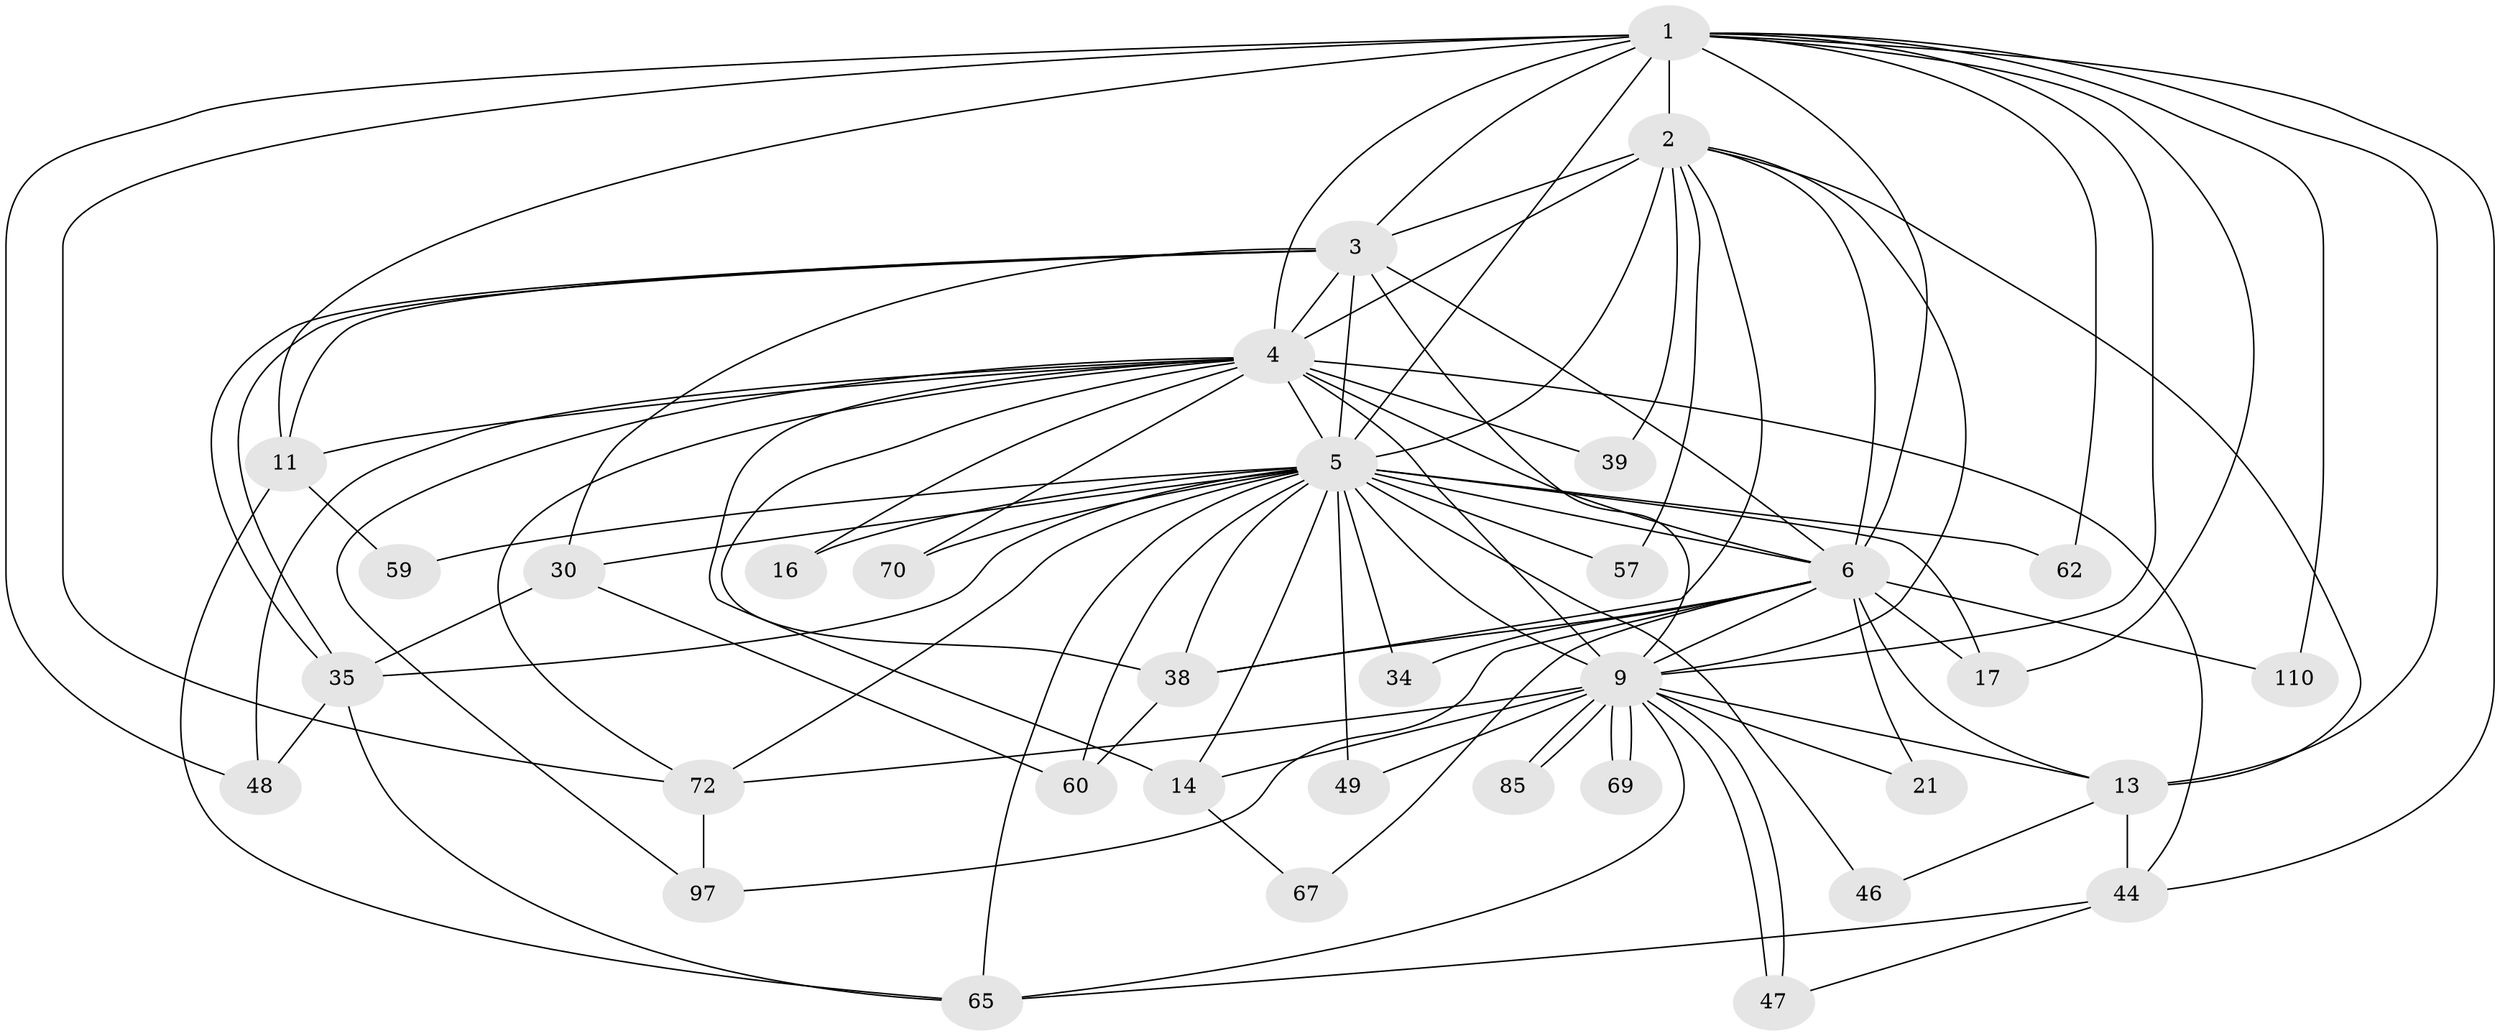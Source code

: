 // original degree distribution, {28: 0.008547008547008548, 20: 0.017094017094017096, 21: 0.008547008547008548, 24: 0.008547008547008548, 17: 0.008547008547008548, 19: 0.008547008547008548, 23: 0.008547008547008548, 31: 0.008547008547008548, 22: 0.008547008547008548, 5: 0.05128205128205128, 4: 0.1111111111111111, 6: 0.017094017094017096, 2: 0.5811965811965812, 3: 0.13675213675213677, 8: 0.008547008547008548, 7: 0.008547008547008548}
// Generated by graph-tools (version 1.1) at 2025/17/03/04/25 18:17:49]
// undirected, 35 vertices, 96 edges
graph export_dot {
graph [start="1"]
  node [color=gray90,style=filled];
  1 [super="+24"];
  2 [super="+79+102+55"];
  3 [super="+78+106+83+89"];
  4 [super="+37+28"];
  5 [super="+74+84+7+8+10"];
  6;
  9 [super="+19+27+50+20+43"];
  11;
  13 [super="+113+22"];
  14;
  16;
  17;
  21;
  30 [super="+80"];
  34;
  35 [super="+116+64+45"];
  38 [super="+61"];
  39;
  44 [super="+66"];
  46 [super="+63"];
  47;
  48;
  49;
  57 [super="+91"];
  59;
  60 [super="+95+98"];
  62;
  65 [super="+77+101+86+68"];
  67;
  69;
  70;
  72 [super="+112+73"];
  85;
  97 [super="+117"];
  110;
  1 -- 2 [weight=4];
  1 -- 3 [weight=3];
  1 -- 4;
  1 -- 5 [weight=7];
  1 -- 6;
  1 -- 9 [weight=6];
  1 -- 11;
  1 -- 13 [weight=3];
  1 -- 44;
  1 -- 48;
  1 -- 62;
  1 -- 72;
  1 -- 110;
  1 -- 17;
  2 -- 3;
  2 -- 4;
  2 -- 5 [weight=6];
  2 -- 6;
  2 -- 9 [weight=2];
  2 -- 13 [weight=2];
  2 -- 39;
  2 -- 57;
  2 -- 38;
  3 -- 4;
  3 -- 5 [weight=8];
  3 -- 6;
  3 -- 9 [weight=2];
  3 -- 30;
  3 -- 35 [weight=2];
  3 -- 35;
  3 -- 11;
  4 -- 5 [weight=11];
  4 -- 6;
  4 -- 9 [weight=2];
  4 -- 11;
  4 -- 14;
  4 -- 16;
  4 -- 38;
  4 -- 39;
  4 -- 44;
  4 -- 48;
  4 -- 70;
  4 -- 97;
  4 -- 72;
  5 -- 6 [weight=5];
  5 -- 9 [weight=14];
  5 -- 57 [weight=3];
  5 -- 14 [weight=2];
  5 -- 34;
  5 -- 72;
  5 -- 17;
  5 -- 30;
  5 -- 60 [weight=2];
  5 -- 62;
  5 -- 65 [weight=2];
  5 -- 16;
  5 -- 46 [weight=2];
  5 -- 38 [weight=2];
  5 -- 35 [weight=2];
  5 -- 70;
  5 -- 49;
  5 -- 59;
  6 -- 9;
  6 -- 17;
  6 -- 21;
  6 -- 34;
  6 -- 38;
  6 -- 67;
  6 -- 97;
  6 -- 110;
  6 -- 13 [weight=2];
  9 -- 14;
  9 -- 21;
  9 -- 47;
  9 -- 47;
  9 -- 65 [weight=2];
  9 -- 69;
  9 -- 69;
  9 -- 85;
  9 -- 85;
  9 -- 49;
  9 -- 72;
  9 -- 13;
  11 -- 59;
  11 -- 65;
  13 -- 46;
  13 -- 44;
  14 -- 67;
  30 -- 60;
  30 -- 35;
  35 -- 65;
  35 -- 48;
  38 -- 60;
  44 -- 65;
  44 -- 47;
  72 -- 97;
}
